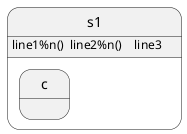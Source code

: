 {
  "sha1": "sslm8m2v39fvdxrt3e2yh1i1nxjwcyo",
  "insertion": {
    "when": "2024-06-04T17:28:45.411Z",
    "url": "https://forum.plantuml.net/13071/newline-in-state-diagrams-is-inconsistent?show=13073#c13073",
    "user": "plantuml@gmail.com"
  }
}
@startuml
state s1 {

s1 : line1%n()  line2%n()    line3
state c
}
@enduml
